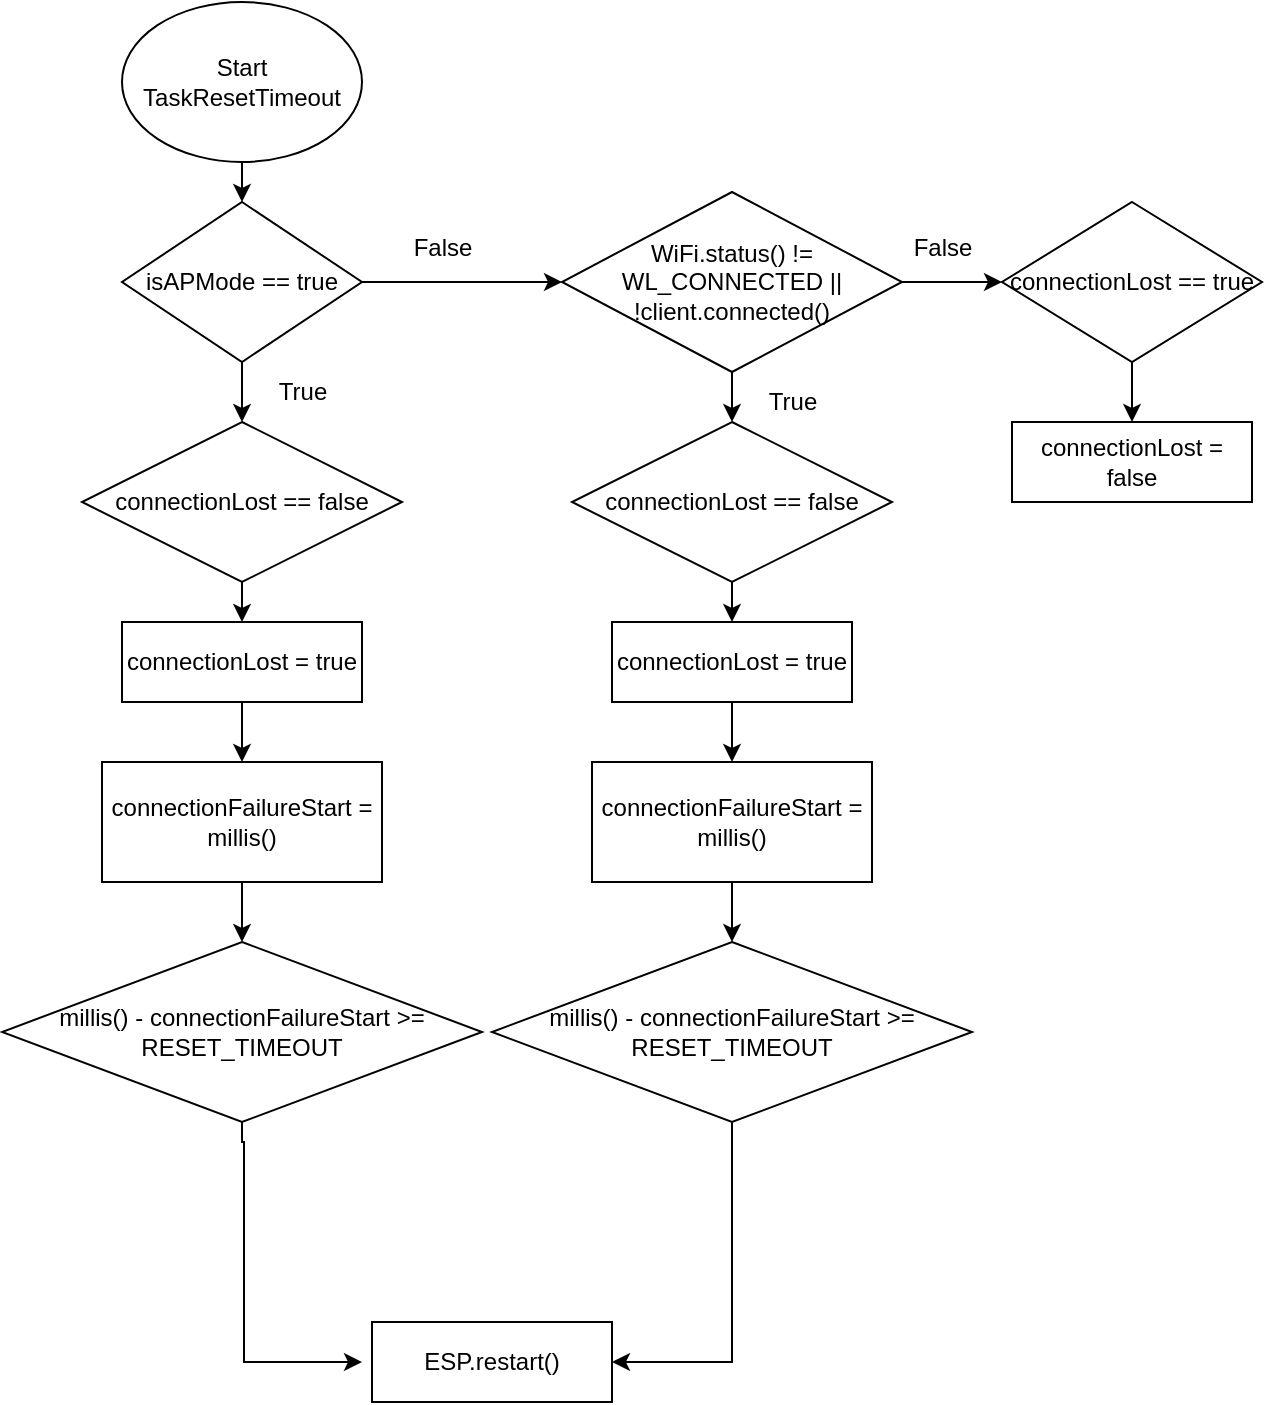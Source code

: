 <mxfile version="27.1.4">
  <diagram name="Page-1" id="RcbIvNh2-yaaiYmLn_ip">
    <mxGraphModel dx="827" dy="467" grid="1" gridSize="10" guides="1" tooltips="1" connect="1" arrows="1" fold="1" page="0" pageScale="1" pageWidth="850" pageHeight="1100" math="0" shadow="0">
      <root>
        <mxCell id="0" />
        <mxCell id="1" parent="0" />
        <mxCell id="TSUPLYPWYvQZVOgP_1DL-3" style="edgeStyle=orthogonalEdgeStyle;rounded=0;orthogonalLoop=1;jettySize=auto;html=1;exitX=0.5;exitY=1;exitDx=0;exitDy=0;entryX=0.5;entryY=0;entryDx=0;entryDy=0;" parent="1" source="TSUPLYPWYvQZVOgP_1DL-1" target="TSUPLYPWYvQZVOgP_1DL-2" edge="1">
          <mxGeometry relative="1" as="geometry" />
        </mxCell>
        <mxCell id="TSUPLYPWYvQZVOgP_1DL-1" value="&lt;p style=&quot;white-space-collapse: preserve;&quot; dir=&quot;auto&quot;&gt;Start TaskResetTimeout&lt;/p&gt;" style="ellipse;whiteSpace=wrap;html=1;" parent="1" vertex="1">
          <mxGeometry x="200" y="40" width="120" height="80" as="geometry" />
        </mxCell>
        <mxCell id="TSUPLYPWYvQZVOgP_1DL-5" style="edgeStyle=orthogonalEdgeStyle;rounded=0;orthogonalLoop=1;jettySize=auto;html=1;exitX=0.5;exitY=1;exitDx=0;exitDy=0;entryX=0.5;entryY=0;entryDx=0;entryDy=0;" parent="1" source="TSUPLYPWYvQZVOgP_1DL-2" target="TSUPLYPWYvQZVOgP_1DL-4" edge="1">
          <mxGeometry relative="1" as="geometry" />
        </mxCell>
        <mxCell id="TSUPLYPWYvQZVOgP_1DL-14" value="" style="edgeStyle=orthogonalEdgeStyle;rounded=0;orthogonalLoop=1;jettySize=auto;html=1;" parent="1" source="TSUPLYPWYvQZVOgP_1DL-2" target="TSUPLYPWYvQZVOgP_1DL-13" edge="1">
          <mxGeometry relative="1" as="geometry" />
        </mxCell>
        <mxCell id="TSUPLYPWYvQZVOgP_1DL-2" value="&lt;p style=&quot;white-space-collapse: preserve;&quot; dir=&quot;auto&quot;&gt;isAPMode == true&lt;/p&gt;" style="rhombus;whiteSpace=wrap;html=1;" parent="1" vertex="1">
          <mxGeometry x="200" y="140" width="120" height="80" as="geometry" />
        </mxCell>
        <mxCell id="TSUPLYPWYvQZVOgP_1DL-39" style="edgeStyle=orthogonalEdgeStyle;rounded=0;orthogonalLoop=1;jettySize=auto;html=1;exitX=0.5;exitY=1;exitDx=0;exitDy=0;entryX=0.5;entryY=0;entryDx=0;entryDy=0;" parent="1" source="TSUPLYPWYvQZVOgP_1DL-4" target="TSUPLYPWYvQZVOgP_1DL-37" edge="1">
          <mxGeometry relative="1" as="geometry" />
        </mxCell>
        <mxCell id="TSUPLYPWYvQZVOgP_1DL-4" value="&lt;p style=&quot;white-space-collapse: preserve;&quot; dir=&quot;auto&quot;&gt;connectionLost == false&lt;/p&gt;" style="rhombus;whiteSpace=wrap;html=1;" parent="1" vertex="1">
          <mxGeometry x="180" y="250" width="160" height="80" as="geometry" />
        </mxCell>
        <mxCell id="TSUPLYPWYvQZVOgP_1DL-6" value="True" style="text;html=1;align=center;verticalAlign=middle;resizable=0;points=[];autosize=1;strokeColor=none;fillColor=none;" parent="1" vertex="1">
          <mxGeometry x="265" y="220" width="50" height="30" as="geometry" />
        </mxCell>
        <mxCell id="TSUPLYPWYvQZVOgP_1DL-11" value="" style="edgeStyle=orthogonalEdgeStyle;rounded=0;orthogonalLoop=1;jettySize=auto;html=1;" parent="1" source="TSUPLYPWYvQZVOgP_1DL-7" target="TSUPLYPWYvQZVOgP_1DL-10" edge="1">
          <mxGeometry relative="1" as="geometry" />
        </mxCell>
        <mxCell id="TSUPLYPWYvQZVOgP_1DL-7" value="connectionFailureStart = millis()" style="rounded=0;whiteSpace=wrap;html=1;" parent="1" vertex="1">
          <mxGeometry x="190" y="420" width="140" height="60" as="geometry" />
        </mxCell>
        <mxCell id="TSUPLYPWYvQZVOgP_1DL-16" value="" style="edgeStyle=orthogonalEdgeStyle;rounded=0;orthogonalLoop=1;jettySize=auto;html=1;" parent="1" source="TSUPLYPWYvQZVOgP_1DL-10" edge="1">
          <mxGeometry relative="1" as="geometry">
            <mxPoint x="320" y="720" as="targetPoint" />
            <Array as="points">
              <mxPoint x="260" y="610" />
              <mxPoint x="261" y="610" />
            </Array>
          </mxGeometry>
        </mxCell>
        <mxCell id="TSUPLYPWYvQZVOgP_1DL-10" value="&lt;p style=&quot;white-space-collapse: preserve;&quot; dir=&quot;auto&quot;&gt;millis() - connectionFailureStart &amp;gt;= RESET_TIMEOUT&lt;/p&gt;" style="rhombus;whiteSpace=wrap;html=1;rounded=0;" parent="1" vertex="1">
          <mxGeometry x="140" y="510" width="240" height="90" as="geometry" />
        </mxCell>
        <mxCell id="TSUPLYPWYvQZVOgP_1DL-36" style="edgeStyle=orthogonalEdgeStyle;rounded=0;orthogonalLoop=1;jettySize=auto;html=1;exitX=0.5;exitY=1;exitDx=0;exitDy=0;entryX=0.5;entryY=0;entryDx=0;entryDy=0;" parent="1" source="TSUPLYPWYvQZVOgP_1DL-13" target="TSUPLYPWYvQZVOgP_1DL-24" edge="1">
          <mxGeometry relative="1" as="geometry" />
        </mxCell>
        <mxCell id="TSUPLYPWYvQZVOgP_1DL-46" value="" style="edgeStyle=orthogonalEdgeStyle;rounded=0;orthogonalLoop=1;jettySize=auto;html=1;" parent="1" source="TSUPLYPWYvQZVOgP_1DL-13" target="TSUPLYPWYvQZVOgP_1DL-45" edge="1">
          <mxGeometry relative="1" as="geometry" />
        </mxCell>
        <mxCell id="TSUPLYPWYvQZVOgP_1DL-13" value="&lt;p style=&quot;white-space-collapse: preserve;&quot; dir=&quot;auto&quot;&gt;WiFi.status() != WL_CONNECTED || !client.connected()&lt;/p&gt;" style="rhombus;whiteSpace=wrap;html=1;" parent="1" vertex="1">
          <mxGeometry x="420" y="135" width="170" height="90" as="geometry" />
        </mxCell>
        <mxCell id="TSUPLYPWYvQZVOgP_1DL-21" value="False" style="text;html=1;align=center;verticalAlign=middle;resizable=0;points=[];autosize=1;strokeColor=none;fillColor=none;" parent="1" vertex="1">
          <mxGeometry x="335" y="148" width="50" height="30" as="geometry" />
        </mxCell>
        <mxCell id="TSUPLYPWYvQZVOgP_1DL-41" style="edgeStyle=orthogonalEdgeStyle;rounded=0;orthogonalLoop=1;jettySize=auto;html=1;exitX=0.5;exitY=1;exitDx=0;exitDy=0;entryX=0.5;entryY=0;entryDx=0;entryDy=0;" parent="1" source="TSUPLYPWYvQZVOgP_1DL-24" target="TSUPLYPWYvQZVOgP_1DL-38" edge="1">
          <mxGeometry relative="1" as="geometry" />
        </mxCell>
        <mxCell id="TSUPLYPWYvQZVOgP_1DL-24" value="&lt;p style=&quot;white-space-collapse: preserve;&quot; dir=&quot;auto&quot;&gt;connectionLost == false&lt;/p&gt;" style="rhombus;whiteSpace=wrap;html=1;" parent="1" vertex="1">
          <mxGeometry x="425" y="250" width="160" height="80" as="geometry" />
        </mxCell>
        <mxCell id="TSUPLYPWYvQZVOgP_1DL-25" value="True" style="text;html=1;align=center;verticalAlign=middle;resizable=0;points=[];autosize=1;strokeColor=none;fillColor=none;" parent="1" vertex="1">
          <mxGeometry x="510" y="225" width="50" height="30" as="geometry" />
        </mxCell>
        <mxCell id="TSUPLYPWYvQZVOgP_1DL-44" style="edgeStyle=orthogonalEdgeStyle;rounded=0;orthogonalLoop=1;jettySize=auto;html=1;exitX=0.5;exitY=1;exitDx=0;exitDy=0;entryX=0.5;entryY=0;entryDx=0;entryDy=0;" parent="1" source="TSUPLYPWYvQZVOgP_1DL-27" target="TSUPLYPWYvQZVOgP_1DL-29" edge="1">
          <mxGeometry relative="1" as="geometry" />
        </mxCell>
        <mxCell id="TSUPLYPWYvQZVOgP_1DL-27" value="connectionFailureStart = millis()" style="rounded=0;whiteSpace=wrap;html=1;" parent="1" vertex="1">
          <mxGeometry x="435" y="420" width="140" height="60" as="geometry" />
        </mxCell>
        <mxCell id="TSUPLYPWYvQZVOgP_1DL-28" value="" style="edgeStyle=orthogonalEdgeStyle;rounded=0;orthogonalLoop=1;jettySize=auto;html=1;entryX=1;entryY=0.5;entryDx=0;entryDy=0;exitX=0.5;exitY=1;exitDx=0;exitDy=0;" parent="1" target="TSUPLYPWYvQZVOgP_1DL-34" edge="1" source="TSUPLYPWYvQZVOgP_1DL-29">
          <mxGeometry relative="1" as="geometry">
            <mxPoint x="505" y="590" as="sourcePoint" />
            <mxPoint x="505" y="610" as="targetPoint" />
          </mxGeometry>
        </mxCell>
        <mxCell id="TSUPLYPWYvQZVOgP_1DL-29" value="&lt;p style=&quot;white-space-collapse: preserve;&quot; dir=&quot;auto&quot;&gt;millis() - connectionFailureStart &amp;gt;= RESET_TIMEOUT&lt;/p&gt;" style="rhombus;whiteSpace=wrap;html=1;rounded=0;" parent="1" vertex="1">
          <mxGeometry x="385" y="510" width="240" height="90" as="geometry" />
        </mxCell>
        <mxCell id="TSUPLYPWYvQZVOgP_1DL-34" value="&lt;p style=&quot;white-space-collapse: preserve;&quot; dir=&quot;auto&quot;&gt;ESP.restart()&lt;/p&gt;" style="rounded=0;whiteSpace=wrap;html=1;" parent="1" vertex="1">
          <mxGeometry x="325" y="700" width="120" height="40" as="geometry" />
        </mxCell>
        <mxCell id="TSUPLYPWYvQZVOgP_1DL-40" style="edgeStyle=orthogonalEdgeStyle;rounded=0;orthogonalLoop=1;jettySize=auto;html=1;exitX=0.5;exitY=1;exitDx=0;exitDy=0;entryX=0.5;entryY=0;entryDx=0;entryDy=0;" parent="1" source="TSUPLYPWYvQZVOgP_1DL-37" target="TSUPLYPWYvQZVOgP_1DL-7" edge="1">
          <mxGeometry relative="1" as="geometry" />
        </mxCell>
        <mxCell id="TSUPLYPWYvQZVOgP_1DL-37" value="connectionLost = true" style="rounded=0;whiteSpace=wrap;html=1;" parent="1" vertex="1">
          <mxGeometry x="200" y="350" width="120" height="40" as="geometry" />
        </mxCell>
        <mxCell id="TSUPLYPWYvQZVOgP_1DL-42" style="edgeStyle=orthogonalEdgeStyle;rounded=0;orthogonalLoop=1;jettySize=auto;html=1;exitX=0.5;exitY=1;exitDx=0;exitDy=0;entryX=0.5;entryY=0;entryDx=0;entryDy=0;" parent="1" source="TSUPLYPWYvQZVOgP_1DL-38" target="TSUPLYPWYvQZVOgP_1DL-27" edge="1">
          <mxGeometry relative="1" as="geometry" />
        </mxCell>
        <mxCell id="TSUPLYPWYvQZVOgP_1DL-38" value="connectionLost = true" style="rounded=0;whiteSpace=wrap;html=1;" parent="1" vertex="1">
          <mxGeometry x="445" y="350" width="120" height="40" as="geometry" />
        </mxCell>
        <mxCell id="TSUPLYPWYvQZVOgP_1DL-49" style="edgeStyle=orthogonalEdgeStyle;rounded=0;orthogonalLoop=1;jettySize=auto;html=1;exitX=0.5;exitY=1;exitDx=0;exitDy=0;entryX=0.5;entryY=0;entryDx=0;entryDy=0;" parent="1" source="TSUPLYPWYvQZVOgP_1DL-45" target="TSUPLYPWYvQZVOgP_1DL-48" edge="1">
          <mxGeometry relative="1" as="geometry" />
        </mxCell>
        <mxCell id="TSUPLYPWYvQZVOgP_1DL-45" value="&lt;span style=&quot;white-space-collapse: preserve;&quot;&gt;connectionLost == true&lt;/span&gt;" style="rhombus;whiteSpace=wrap;html=1;" parent="1" vertex="1">
          <mxGeometry x="640" y="140" width="130" height="80" as="geometry" />
        </mxCell>
        <mxCell id="TSUPLYPWYvQZVOgP_1DL-47" value="False" style="text;html=1;align=center;verticalAlign=middle;resizable=0;points=[];autosize=1;strokeColor=none;fillColor=none;" parent="1" vertex="1">
          <mxGeometry x="585" y="148" width="50" height="30" as="geometry" />
        </mxCell>
        <mxCell id="TSUPLYPWYvQZVOgP_1DL-48" value="connectionLost = false" style="rounded=0;whiteSpace=wrap;html=1;" parent="1" vertex="1">
          <mxGeometry x="645" y="250" width="120" height="40" as="geometry" />
        </mxCell>
      </root>
    </mxGraphModel>
  </diagram>
</mxfile>
